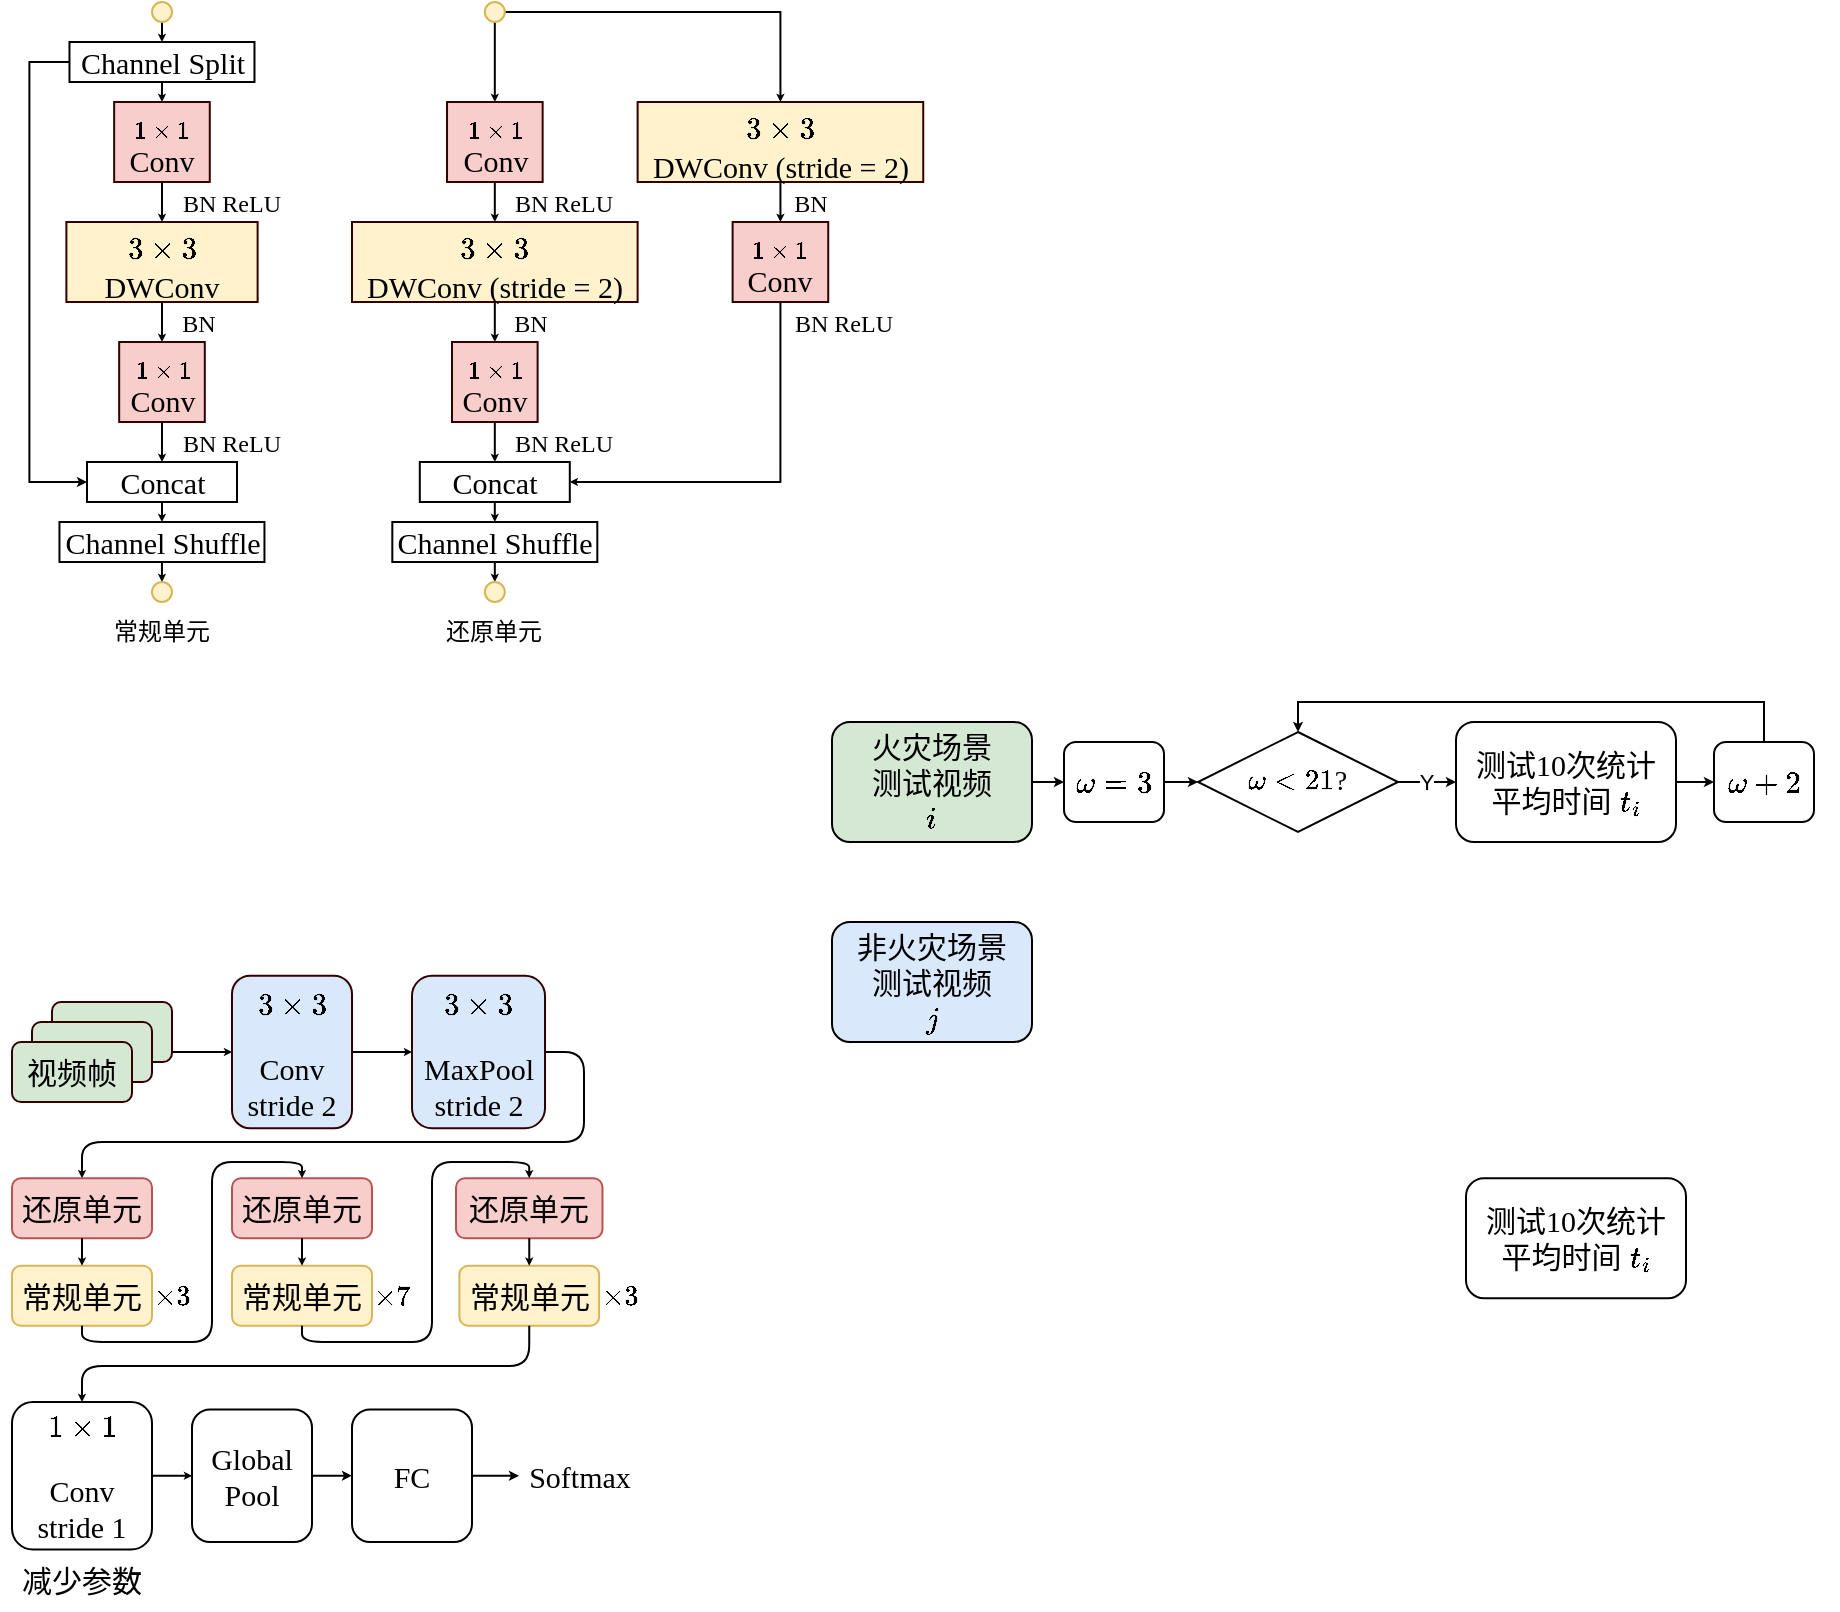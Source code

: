 <mxfile version="24.4.4" type="github">
  <diagram name="第 1 页" id="c18BtxupdOjtGE5lwTED">
    <mxGraphModel dx="1195" dy="658" grid="1" gridSize="10" guides="1" tooltips="1" connect="1" arrows="1" fold="1" page="1" pageScale="1" pageWidth="827" pageHeight="1169" math="1" shadow="0">
      <root>
        <mxCell id="0" />
        <mxCell id="1" parent="0" />
        <mxCell id="OIU73lLJAFTmNbv0Lwg5-47" value="" style="group" parent="1" vertex="1" connectable="0">
          <mxGeometry x="123.73" y="90" width="431.89" height="330" as="geometry" />
        </mxCell>
        <mxCell id="OIU73lLJAFTmNbv0Lwg5-22" value="&lt;font face=&quot;宋体&quot;&gt;常规单元&lt;/font&gt;" style="text;html=1;align=center;verticalAlign=middle;whiteSpace=wrap;rounded=0;" parent="OIU73lLJAFTmNbv0Lwg5-47" vertex="1">
          <mxGeometry x="21.25" y="300" width="60" height="30" as="geometry" />
        </mxCell>
        <mxCell id="OIU73lLJAFTmNbv0Lwg5-7" style="edgeStyle=orthogonalEdgeStyle;rounded=0;orthogonalLoop=1;jettySize=auto;html=1;exitX=0.5;exitY=1;exitDx=0;exitDy=0;entryX=0.5;entryY=0;entryDx=0;entryDy=0;endSize=1;startSize=1;" parent="OIU73lLJAFTmNbv0Lwg5-47" source="OIU73lLJAFTmNbv0Lwg5-1" target="OIU73lLJAFTmNbv0Lwg5-2" edge="1">
          <mxGeometry relative="1" as="geometry" />
        </mxCell>
        <mxCell id="OIU73lLJAFTmNbv0Lwg5-1" value="" style="ellipse;whiteSpace=wrap;html=1;aspect=fixed;fillColor=#fff2cc;strokeColor=#d6b656;container=0;" parent="OIU73lLJAFTmNbv0Lwg5-47" vertex="1">
          <mxGeometry x="46.27" width="10" height="10" as="geometry" />
        </mxCell>
        <mxCell id="OIU73lLJAFTmNbv0Lwg5-8" style="edgeStyle=orthogonalEdgeStyle;rounded=0;orthogonalLoop=1;jettySize=auto;html=1;exitX=0.5;exitY=1;exitDx=0;exitDy=0;entryX=0.5;entryY=0;entryDx=0;entryDy=0;endSize=1;startSize=1;" parent="OIU73lLJAFTmNbv0Lwg5-47" source="OIU73lLJAFTmNbv0Lwg5-2" target="OIU73lLJAFTmNbv0Lwg5-4" edge="1">
          <mxGeometry relative="1" as="geometry" />
        </mxCell>
        <mxCell id="OIU73lLJAFTmNbv0Lwg5-17" style="edgeStyle=orthogonalEdgeStyle;rounded=0;orthogonalLoop=1;jettySize=auto;html=1;exitX=0;exitY=0.5;exitDx=0;exitDy=0;entryX=0;entryY=0.5;entryDx=0;entryDy=0;endSize=2;" parent="OIU73lLJAFTmNbv0Lwg5-47" source="OIU73lLJAFTmNbv0Lwg5-2" target="OIU73lLJAFTmNbv0Lwg5-11" edge="1">
          <mxGeometry relative="1" as="geometry" />
        </mxCell>
        <mxCell id="OIU73lLJAFTmNbv0Lwg5-2" value="&lt;p&gt;&lt;font face=&quot;Times New Roman&quot; style=&quot;font-size: 15px;&quot;&gt;Channel Split&lt;/font&gt;&lt;/p&gt;" style="rounded=0;whiteSpace=wrap;html=1;container=0;" parent="OIU73lLJAFTmNbv0Lwg5-47" vertex="1">
          <mxGeometry x="5.01" y="20" width="92.5" height="20" as="geometry" />
        </mxCell>
        <mxCell id="OIU73lLJAFTmNbv0Lwg5-9" style="edgeStyle=orthogonalEdgeStyle;rounded=0;orthogonalLoop=1;jettySize=auto;html=1;exitX=0.5;exitY=1;exitDx=0;exitDy=0;entryX=0.5;entryY=0;entryDx=0;entryDy=0;endSize=1;" parent="OIU73lLJAFTmNbv0Lwg5-47" source="OIU73lLJAFTmNbv0Lwg5-4" target="OIU73lLJAFTmNbv0Lwg5-5" edge="1">
          <mxGeometry relative="1" as="geometry" />
        </mxCell>
        <mxCell id="OIU73lLJAFTmNbv0Lwg5-4" value="&lt;p style=&quot;line-height: 0%;&quot;&gt;&lt;font face=&quot;Times New Roman&quot;&gt;$$1\times1$$ &lt;span style=&quot;font-size: 15px;&quot;&gt;Conv&lt;/span&gt;&lt;/font&gt;&lt;/p&gt;" style="rounded=0;whiteSpace=wrap;html=1;fillColor=#f8cecc;strokeColor=#330000;align=center;container=0;" parent="OIU73lLJAFTmNbv0Lwg5-47" vertex="1">
          <mxGeometry x="27.35" y="50" width="47.81" height="40" as="geometry" />
        </mxCell>
        <mxCell id="OIU73lLJAFTmNbv0Lwg5-10" style="edgeStyle=orthogonalEdgeStyle;rounded=0;orthogonalLoop=1;jettySize=auto;html=1;exitX=0.5;exitY=1;exitDx=0;exitDy=0;entryX=0.5;entryY=0;entryDx=0;entryDy=0;startSize=1;endSize=1;" parent="OIU73lLJAFTmNbv0Lwg5-47" source="OIU73lLJAFTmNbv0Lwg5-5" target="OIU73lLJAFTmNbv0Lwg5-6" edge="1">
          <mxGeometry relative="1" as="geometry" />
        </mxCell>
        <mxCell id="OIU73lLJAFTmNbv0Lwg5-5" value="&lt;p style=&quot;line-height: 0%; font-size: 15px;&quot;&gt;&lt;font face=&quot;Times New Roman&quot;&gt;$$3\times3$$ DWConv&lt;/font&gt;&lt;/p&gt;" style="rounded=0;whiteSpace=wrap;html=1;fillColor=#fff2cc;strokeColor=#330000;align=center;spacing=2;container=0;verticalAlign=middle;" parent="OIU73lLJAFTmNbv0Lwg5-47" vertex="1">
          <mxGeometry x="3.46" y="110" width="95.62" height="40" as="geometry" />
        </mxCell>
        <mxCell id="OIU73lLJAFTmNbv0Lwg5-12" style="edgeStyle=orthogonalEdgeStyle;rounded=0;orthogonalLoop=1;jettySize=auto;html=1;exitX=0.5;exitY=1;exitDx=0;exitDy=0;entryX=0.5;entryY=0;entryDx=0;entryDy=0;endSize=1;" parent="OIU73lLJAFTmNbv0Lwg5-47" source="OIU73lLJAFTmNbv0Lwg5-6" target="OIU73lLJAFTmNbv0Lwg5-11" edge="1">
          <mxGeometry relative="1" as="geometry" />
        </mxCell>
        <mxCell id="OIU73lLJAFTmNbv0Lwg5-6" value="&lt;p style=&quot;line-height: 0%;&quot;&gt;&lt;font face=&quot;Times New Roman&quot;&gt;$$1\times1$$ &lt;span style=&quot;font-size: 15px;&quot;&gt;Conv&lt;/span&gt;&lt;/font&gt;&lt;/p&gt;" style="rounded=0;whiteSpace=wrap;html=1;fillColor=#f8cecc;strokeColor=#330000;align=center;container=0;" parent="OIU73lLJAFTmNbv0Lwg5-47" vertex="1">
          <mxGeometry x="29.86" y="170" width="42.81" height="40" as="geometry" />
        </mxCell>
        <mxCell id="OIU73lLJAFTmNbv0Lwg5-14" style="edgeStyle=orthogonalEdgeStyle;rounded=0;orthogonalLoop=1;jettySize=auto;html=1;exitX=0.5;exitY=1;exitDx=0;exitDy=0;entryX=0.5;entryY=0;entryDx=0;entryDy=0;endSize=1;" parent="OIU73lLJAFTmNbv0Lwg5-47" source="OIU73lLJAFTmNbv0Lwg5-11" target="OIU73lLJAFTmNbv0Lwg5-13" edge="1">
          <mxGeometry relative="1" as="geometry" />
        </mxCell>
        <mxCell id="OIU73lLJAFTmNbv0Lwg5-11" value="&lt;p&gt;&lt;font face=&quot;Times New Roman&quot; style=&quot;font-size: 15px;&quot;&gt;Concat&lt;/font&gt;&lt;/p&gt;" style="rounded=0;whiteSpace=wrap;html=1;container=0;" parent="OIU73lLJAFTmNbv0Lwg5-47" vertex="1">
          <mxGeometry x="13.77" y="230" width="75" height="20" as="geometry" />
        </mxCell>
        <mxCell id="OIU73lLJAFTmNbv0Lwg5-16" style="edgeStyle=orthogonalEdgeStyle;rounded=0;orthogonalLoop=1;jettySize=auto;html=1;exitX=0.5;exitY=1;exitDx=0;exitDy=0;entryX=0.5;entryY=0;entryDx=0;entryDy=0;endSize=1;" parent="OIU73lLJAFTmNbv0Lwg5-47" source="OIU73lLJAFTmNbv0Lwg5-13" target="OIU73lLJAFTmNbv0Lwg5-15" edge="1">
          <mxGeometry relative="1" as="geometry" />
        </mxCell>
        <mxCell id="OIU73lLJAFTmNbv0Lwg5-13" value="&lt;p&gt;&lt;span style=&quot;font-size: 15px;&quot;&gt;&lt;font face=&quot;Times New Roman&quot;&gt;Channel Shuffle&lt;/font&gt;&lt;/span&gt;&lt;/p&gt;" style="rounded=0;whiteSpace=wrap;html=1;container=0;" parent="OIU73lLJAFTmNbv0Lwg5-47" vertex="1">
          <mxGeometry y="260" width="102.5" height="20" as="geometry" />
        </mxCell>
        <mxCell id="OIU73lLJAFTmNbv0Lwg5-15" value="" style="ellipse;whiteSpace=wrap;html=1;aspect=fixed;fillColor=#fff2cc;strokeColor=#d6b656;container=0;" parent="OIU73lLJAFTmNbv0Lwg5-47" vertex="1">
          <mxGeometry x="46.26" y="290" width="10" height="10" as="geometry" />
        </mxCell>
        <mxCell id="OIU73lLJAFTmNbv0Lwg5-18" value="&lt;p style=&quot;line-height: 100%;&quot;&gt;&lt;font face=&quot;Times New Roman&quot;&gt;BN ReLU&lt;/font&gt;&lt;/p&gt;" style="text;html=1;align=center;verticalAlign=middle;whiteSpace=wrap;rounded=0;container=0;" parent="OIU73lLJAFTmNbv0Lwg5-47" vertex="1">
          <mxGeometry x="56.26" y="90" width="60" height="20" as="geometry" />
        </mxCell>
        <mxCell id="OIU73lLJAFTmNbv0Lwg5-19" value="&lt;p style=&quot;line-height: 100%;&quot;&gt;&lt;font face=&quot;Times New Roman&quot;&gt;BN ReLU&lt;/font&gt;&lt;/p&gt;" style="text;html=1;align=center;verticalAlign=middle;whiteSpace=wrap;rounded=0;container=0;" parent="OIU73lLJAFTmNbv0Lwg5-47" vertex="1">
          <mxGeometry x="56.26" y="210" width="60" height="20" as="geometry" />
        </mxCell>
        <mxCell id="OIU73lLJAFTmNbv0Lwg5-20" value="&lt;p style=&quot;line-height: 100%;&quot;&gt;&lt;font face=&quot;Times New Roman&quot;&gt;BN&amp;nbsp;&lt;/font&gt;&lt;/p&gt;" style="text;html=1;align=center;verticalAlign=middle;whiteSpace=wrap;rounded=0;container=0;" parent="OIU73lLJAFTmNbv0Lwg5-47" vertex="1">
          <mxGeometry x="56.26" y="150" width="30.01" height="20" as="geometry" />
        </mxCell>
        <mxCell id="OIU73lLJAFTmNbv0Lwg5-31" style="edgeStyle=orthogonalEdgeStyle;rounded=0;orthogonalLoop=1;jettySize=auto;html=1;exitX=0.5;exitY=1;exitDx=0;exitDy=0;entryX=0.5;entryY=0;entryDx=0;entryDy=0;endSize=1;" parent="OIU73lLJAFTmNbv0Lwg5-47" source="OIU73lLJAFTmNbv0Lwg5-23" target="OIU73lLJAFTmNbv0Lwg5-24" edge="1">
          <mxGeometry relative="1" as="geometry" />
        </mxCell>
        <mxCell id="OIU73lLJAFTmNbv0Lwg5-42" style="edgeStyle=orthogonalEdgeStyle;rounded=0;orthogonalLoop=1;jettySize=auto;html=1;exitX=1;exitY=0.5;exitDx=0;exitDy=0;entryX=0.5;entryY=0;entryDx=0;entryDy=0;endSize=1;" parent="OIU73lLJAFTmNbv0Lwg5-47" source="OIU73lLJAFTmNbv0Lwg5-23" target="OIU73lLJAFTmNbv0Lwg5-40" edge="1">
          <mxGeometry relative="1" as="geometry" />
        </mxCell>
        <mxCell id="OIU73lLJAFTmNbv0Lwg5-23" value="" style="ellipse;whiteSpace=wrap;html=1;aspect=fixed;fillColor=#fff2cc;strokeColor=#d6b656;container=0;" parent="OIU73lLJAFTmNbv0Lwg5-47" vertex="1">
          <mxGeometry x="212.68" width="10" height="10" as="geometry" />
        </mxCell>
        <mxCell id="OIU73lLJAFTmNbv0Lwg5-32" style="edgeStyle=orthogonalEdgeStyle;rounded=0;orthogonalLoop=1;jettySize=auto;html=1;exitX=0.5;exitY=1;exitDx=0;exitDy=0;entryX=0.5;entryY=0;entryDx=0;entryDy=0;endSize=1;" parent="OIU73lLJAFTmNbv0Lwg5-47" source="OIU73lLJAFTmNbv0Lwg5-24" target="OIU73lLJAFTmNbv0Lwg5-25" edge="1">
          <mxGeometry relative="1" as="geometry" />
        </mxCell>
        <mxCell id="OIU73lLJAFTmNbv0Lwg5-24" value="&lt;p style=&quot;line-height: 0%;&quot;&gt;&lt;font face=&quot;Times New Roman&quot;&gt;$$1\times1$$ &lt;span style=&quot;font-size: 15px;&quot;&gt;Conv&lt;/span&gt;&lt;/font&gt;&lt;/p&gt;" style="rounded=0;whiteSpace=wrap;html=1;fillColor=#f8cecc;strokeColor=#330000;align=center;container=0;" parent="OIU73lLJAFTmNbv0Lwg5-47" vertex="1">
          <mxGeometry x="193.78" y="50" width="47.81" height="40" as="geometry" />
        </mxCell>
        <mxCell id="OIU73lLJAFTmNbv0Lwg5-35" style="edgeStyle=orthogonalEdgeStyle;rounded=0;orthogonalLoop=1;jettySize=auto;html=1;exitX=0.5;exitY=1;exitDx=0;exitDy=0;entryX=0.5;entryY=0;entryDx=0;entryDy=0;endSize=1;" parent="OIU73lLJAFTmNbv0Lwg5-47" source="OIU73lLJAFTmNbv0Lwg5-25" target="OIU73lLJAFTmNbv0Lwg5-26" edge="1">
          <mxGeometry relative="1" as="geometry" />
        </mxCell>
        <mxCell id="OIU73lLJAFTmNbv0Lwg5-25" value="&lt;p style=&quot;line-height: 0%; font-size: 15px;&quot;&gt;&lt;font face=&quot;Times New Roman&quot;&gt;$$3\times3$$ DWConv (stride = 2)&lt;/font&gt;&lt;/p&gt;" style="rounded=0;whiteSpace=wrap;html=1;fillColor=#fff2cc;strokeColor=#330000;align=center;spacing=2;container=0;" parent="OIU73lLJAFTmNbv0Lwg5-47" vertex="1">
          <mxGeometry x="146.27" y="110" width="142.81" height="40" as="geometry" />
        </mxCell>
        <mxCell id="OIU73lLJAFTmNbv0Lwg5-36" style="edgeStyle=orthogonalEdgeStyle;rounded=0;orthogonalLoop=1;jettySize=auto;html=1;exitX=0.5;exitY=1;exitDx=0;exitDy=0;entryX=0.5;entryY=0;entryDx=0;entryDy=0;endSize=1;" parent="OIU73lLJAFTmNbv0Lwg5-47" source="OIU73lLJAFTmNbv0Lwg5-26" target="OIU73lLJAFTmNbv0Lwg5-27" edge="1">
          <mxGeometry relative="1" as="geometry" />
        </mxCell>
        <mxCell id="OIU73lLJAFTmNbv0Lwg5-26" value="&lt;p style=&quot;line-height: 0%;&quot;&gt;&lt;font face=&quot;Times New Roman&quot;&gt;$$1\times1$$ &lt;span style=&quot;font-size: 15px;&quot;&gt;Conv&lt;/span&gt;&lt;/font&gt;&lt;/p&gt;" style="rounded=0;whiteSpace=wrap;html=1;fillColor=#f8cecc;strokeColor=#330000;align=center;container=0;" parent="OIU73lLJAFTmNbv0Lwg5-47" vertex="1">
          <mxGeometry x="196.27" y="170" width="42.81" height="40" as="geometry" />
        </mxCell>
        <mxCell id="OIU73lLJAFTmNbv0Lwg5-38" style="edgeStyle=orthogonalEdgeStyle;rounded=0;orthogonalLoop=1;jettySize=auto;html=1;exitX=0.5;exitY=1;exitDx=0;exitDy=0;entryX=0.5;entryY=0;entryDx=0;entryDy=0;endSize=1;" parent="OIU73lLJAFTmNbv0Lwg5-47" source="OIU73lLJAFTmNbv0Lwg5-27" target="OIU73lLJAFTmNbv0Lwg5-28" edge="1">
          <mxGeometry relative="1" as="geometry" />
        </mxCell>
        <mxCell id="OIU73lLJAFTmNbv0Lwg5-27" value="&lt;p&gt;&lt;font face=&quot;Times New Roman&quot; style=&quot;font-size: 15px;&quot;&gt;Concat&lt;/font&gt;&lt;/p&gt;" style="rounded=0;whiteSpace=wrap;html=1;container=0;" parent="OIU73lLJAFTmNbv0Lwg5-47" vertex="1">
          <mxGeometry x="180.17" y="230" width="75" height="20" as="geometry" />
        </mxCell>
        <mxCell id="OIU73lLJAFTmNbv0Lwg5-39" style="edgeStyle=orthogonalEdgeStyle;rounded=0;orthogonalLoop=1;jettySize=auto;html=1;exitX=0.5;exitY=1;exitDx=0;exitDy=0;entryX=0.5;entryY=0;entryDx=0;entryDy=0;endSize=1;" parent="OIU73lLJAFTmNbv0Lwg5-47" source="OIU73lLJAFTmNbv0Lwg5-28" target="OIU73lLJAFTmNbv0Lwg5-29" edge="1">
          <mxGeometry relative="1" as="geometry" />
        </mxCell>
        <mxCell id="OIU73lLJAFTmNbv0Lwg5-28" value="&lt;p&gt;&lt;span style=&quot;font-size: 15px;&quot;&gt;&lt;font face=&quot;Times New Roman&quot;&gt;Channel Shuffle&lt;/font&gt;&lt;/span&gt;&lt;/p&gt;" style="rounded=0;whiteSpace=wrap;html=1;container=0;" parent="OIU73lLJAFTmNbv0Lwg5-47" vertex="1">
          <mxGeometry x="166.43" y="260" width="102.5" height="20" as="geometry" />
        </mxCell>
        <mxCell id="OIU73lLJAFTmNbv0Lwg5-29" value="" style="ellipse;whiteSpace=wrap;html=1;aspect=fixed;fillColor=#fff2cc;strokeColor=#d6b656;container=0;" parent="OIU73lLJAFTmNbv0Lwg5-47" vertex="1">
          <mxGeometry x="212.68" y="290" width="10" height="10" as="geometry" />
        </mxCell>
        <mxCell id="OIU73lLJAFTmNbv0Lwg5-30" value="&lt;font face=&quot;宋体&quot;&gt;还原单元&lt;/font&gt;" style="text;html=1;align=center;verticalAlign=middle;whiteSpace=wrap;rounded=0;" parent="OIU73lLJAFTmNbv0Lwg5-47" vertex="1">
          <mxGeometry x="187.68" y="300" width="60" height="30" as="geometry" />
        </mxCell>
        <mxCell id="OIU73lLJAFTmNbv0Lwg5-33" value="&lt;p style=&quot;line-height: 100%;&quot;&gt;&lt;font face=&quot;Times New Roman&quot;&gt;BN ReLU&lt;/font&gt;&lt;/p&gt;" style="text;html=1;align=center;verticalAlign=middle;whiteSpace=wrap;rounded=0;container=0;" parent="OIU73lLJAFTmNbv0Lwg5-47" vertex="1">
          <mxGeometry x="222.68" y="90" width="60" height="20" as="geometry" />
        </mxCell>
        <mxCell id="OIU73lLJAFTmNbv0Lwg5-34" value="&lt;p style=&quot;line-height: 100%;&quot;&gt;&lt;font face=&quot;Times New Roman&quot;&gt;BN&amp;nbsp;&lt;/font&gt;&lt;/p&gt;" style="text;html=1;align=center;verticalAlign=middle;whiteSpace=wrap;rounded=0;container=0;" parent="OIU73lLJAFTmNbv0Lwg5-47" vertex="1">
          <mxGeometry x="222.68" y="150" width="30.01" height="20" as="geometry" />
        </mxCell>
        <mxCell id="OIU73lLJAFTmNbv0Lwg5-37" value="&lt;p style=&quot;line-height: 100%;&quot;&gt;&lt;font face=&quot;Times New Roman&quot;&gt;BN ReLU&lt;/font&gt;&lt;/p&gt;" style="text;html=1;align=center;verticalAlign=middle;whiteSpace=wrap;rounded=0;container=0;" parent="OIU73lLJAFTmNbv0Lwg5-47" vertex="1">
          <mxGeometry x="222.68" y="210" width="60" height="20" as="geometry" />
        </mxCell>
        <mxCell id="OIU73lLJAFTmNbv0Lwg5-43" style="edgeStyle=orthogonalEdgeStyle;rounded=0;orthogonalLoop=1;jettySize=auto;html=1;exitX=0.5;exitY=1;exitDx=0;exitDy=0;entryX=0.5;entryY=0;entryDx=0;entryDy=0;endSize=1;" parent="OIU73lLJAFTmNbv0Lwg5-47" source="OIU73lLJAFTmNbv0Lwg5-40" target="OIU73lLJAFTmNbv0Lwg5-41" edge="1">
          <mxGeometry relative="1" as="geometry" />
        </mxCell>
        <mxCell id="OIU73lLJAFTmNbv0Lwg5-40" value="&lt;p style=&quot;line-height: 0%; font-size: 15px;&quot;&gt;&lt;font face=&quot;Times New Roman&quot;&gt;$$3\times3$$ DWConv (stride = 2)&lt;/font&gt;&lt;/p&gt;" style="rounded=0;whiteSpace=wrap;html=1;fillColor=#fff2cc;strokeColor=#330000;align=center;spacing=2;container=0;" parent="OIU73lLJAFTmNbv0Lwg5-47" vertex="1">
          <mxGeometry x="289.08" y="50" width="142.81" height="40" as="geometry" />
        </mxCell>
        <mxCell id="OIU73lLJAFTmNbv0Lwg5-45" style="edgeStyle=orthogonalEdgeStyle;rounded=0;orthogonalLoop=1;jettySize=auto;html=1;exitX=0.5;exitY=1;exitDx=0;exitDy=0;entryX=1;entryY=0.5;entryDx=0;entryDy=0;endSize=1;" parent="OIU73lLJAFTmNbv0Lwg5-47" source="OIU73lLJAFTmNbv0Lwg5-41" target="OIU73lLJAFTmNbv0Lwg5-27" edge="1">
          <mxGeometry relative="1" as="geometry" />
        </mxCell>
        <mxCell id="OIU73lLJAFTmNbv0Lwg5-41" value="&lt;p style=&quot;line-height: 0%;&quot;&gt;&lt;font face=&quot;Times New Roman&quot;&gt;$$1\times1$$ &lt;span style=&quot;font-size: 15px;&quot;&gt;Conv&lt;/span&gt;&lt;/font&gt;&lt;/p&gt;" style="rounded=0;whiteSpace=wrap;html=1;fillColor=#f8cecc;strokeColor=#330000;align=center;container=0;" parent="OIU73lLJAFTmNbv0Lwg5-47" vertex="1">
          <mxGeometry x="336.58" y="110" width="47.81" height="40" as="geometry" />
        </mxCell>
        <mxCell id="OIU73lLJAFTmNbv0Lwg5-44" value="&lt;p style=&quot;line-height: 100%;&quot;&gt;&lt;font face=&quot;Times New Roman&quot;&gt;BN&amp;nbsp;&lt;/font&gt;&lt;/p&gt;" style="text;html=1;align=center;verticalAlign=middle;whiteSpace=wrap;rounded=0;container=0;" parent="OIU73lLJAFTmNbv0Lwg5-47" vertex="1">
          <mxGeometry x="362.68" y="90" width="30.01" height="20" as="geometry" />
        </mxCell>
        <mxCell id="OIU73lLJAFTmNbv0Lwg5-46" value="&lt;p style=&quot;line-height: 100%;&quot;&gt;&lt;font face=&quot;Times New Roman&quot;&gt;BN ReLU&lt;/font&gt;&lt;/p&gt;" style="text;html=1;align=center;verticalAlign=middle;whiteSpace=wrap;rounded=0;container=0;" parent="OIU73lLJAFTmNbv0Lwg5-47" vertex="1">
          <mxGeometry x="362.68" y="150" width="60" height="20" as="geometry" />
        </mxCell>
        <mxCell id="OIU73lLJAFTmNbv0Lwg5-58" style="edgeStyle=orthogonalEdgeStyle;rounded=0;orthogonalLoop=1;jettySize=auto;html=1;exitX=1;exitY=0.5;exitDx=0;exitDy=0;entryX=0;entryY=0.5;entryDx=0;entryDy=0;endSize=1;" parent="1" source="OIU73lLJAFTmNbv0Lwg5-53" target="OIU73lLJAFTmNbv0Lwg5-57" edge="1">
          <mxGeometry relative="1" as="geometry" />
        </mxCell>
        <mxCell id="OIU73lLJAFTmNbv0Lwg5-53" value="&lt;font style=&quot;font-size: 15px;&quot; face=&quot;Times New Roman&quot;&gt;$$3\times3$$ Conv stride 2&lt;/font&gt;" style="rounded=1;whiteSpace=wrap;html=1;fillColor=#dae8fc;strokeColor=#330000;verticalAlign=bottom;container=0;" parent="1" vertex="1">
          <mxGeometry x="210" y="576.88" width="60" height="76.25" as="geometry" />
        </mxCell>
        <mxCell id="OIU73lLJAFTmNbv0Lwg5-56" style="edgeStyle=orthogonalEdgeStyle;rounded=0;orthogonalLoop=1;jettySize=auto;html=1;exitX=1;exitY=0.5;exitDx=0;exitDy=0;endSize=1;" parent="1" source="OIU73lLJAFTmNbv0Lwg5-50" target="OIU73lLJAFTmNbv0Lwg5-53" edge="1">
          <mxGeometry relative="1" as="geometry" />
        </mxCell>
        <mxCell id="PvqPZiUf_urxd4wWOLA8-1" style="edgeStyle=orthogonalEdgeStyle;rounded=1;orthogonalLoop=1;jettySize=auto;html=1;exitX=1;exitY=0.5;exitDx=0;exitDy=0;entryX=0.5;entryY=0;entryDx=0;entryDy=0;curved=0;endSize=1;" parent="1" source="OIU73lLJAFTmNbv0Lwg5-57" target="OIU73lLJAFTmNbv0Lwg5-60" edge="1">
          <mxGeometry relative="1" as="geometry">
            <Array as="points">
              <mxPoint x="386" y="615" />
              <mxPoint x="386" y="660" />
              <mxPoint x="135" y="660" />
            </Array>
          </mxGeometry>
        </mxCell>
        <mxCell id="OIU73lLJAFTmNbv0Lwg5-57" value="&lt;font style=&quot;font-size: 15px;&quot; face=&quot;Times New Roman&quot;&gt;$$3\times3$$ MaxPool stride 2&lt;/font&gt;" style="rounded=1;whiteSpace=wrap;html=1;fillColor=#dae8fc;strokeColor=#330000;verticalAlign=bottom;container=0;" parent="1" vertex="1">
          <mxGeometry x="300" y="576.88" width="66.5" height="76.25" as="geometry" />
        </mxCell>
        <mxCell id="OIU73lLJAFTmNbv0Lwg5-85" style="edgeStyle=orthogonalEdgeStyle;rounded=0;orthogonalLoop=1;jettySize=auto;html=1;exitX=1;exitY=0.5;exitDx=0;exitDy=0;entryX=0;entryY=0.5;entryDx=0;entryDy=0;endSize=1;" parent="1" source="OIU73lLJAFTmNbv0Lwg5-81" target="OIU73lLJAFTmNbv0Lwg5-84" edge="1">
          <mxGeometry relative="1" as="geometry" />
        </mxCell>
        <mxCell id="OIU73lLJAFTmNbv0Lwg5-81" value="&lt;font face=&quot;Times New Roman&quot; style=&quot;font-size: 15px;&quot;&gt;$$1\times1$$ Conv stride 1&lt;/font&gt;" style="rounded=1;whiteSpace=wrap;html=1;verticalAlign=bottom;container=0;" parent="1" vertex="1">
          <mxGeometry x="100" y="790" width="70" height="73.75" as="geometry" />
        </mxCell>
        <mxCell id="OIU73lLJAFTmNbv0Lwg5-83" value="&lt;font face=&quot;宋体&quot; style=&quot;font-size: 15px;&quot;&gt;减少参数&lt;/font&gt;" style="text;html=1;align=center;verticalAlign=middle;whiteSpace=wrap;rounded=0;container=0;" parent="1" vertex="1">
          <mxGeometry x="95" y="863.75" width="80" height="30" as="geometry" />
        </mxCell>
        <mxCell id="P9guord5Bnv00MidAJpt-2" style="edgeStyle=orthogonalEdgeStyle;rounded=0;orthogonalLoop=1;jettySize=auto;html=1;exitX=1;exitY=0.5;exitDx=0;exitDy=0;entryX=0;entryY=0.5;entryDx=0;entryDy=0;endSize=2;" parent="1" source="OIU73lLJAFTmNbv0Lwg5-84" target="P9guord5Bnv00MidAJpt-1" edge="1">
          <mxGeometry relative="1" as="geometry" />
        </mxCell>
        <mxCell id="OIU73lLJAFTmNbv0Lwg5-84" value="&lt;font face=&quot;Times New Roman&quot; style=&quot;font-size: 15px;&quot;&gt;Global Pool&lt;/font&gt;" style="rounded=1;whiteSpace=wrap;html=1;verticalAlign=middle;container=0;" parent="1" vertex="1">
          <mxGeometry x="190" y="793.76" width="60" height="66.25" as="geometry" />
        </mxCell>
        <mxCell id="OIU73lLJAFTmNbv0Lwg5-86" value="&lt;font face=&quot;Times New Roman&quot; style=&quot;font-size: 15px;&quot;&gt;Softmax&lt;/font&gt;" style="text;html=1;align=center;verticalAlign=middle;whiteSpace=wrap;rounded=0;container=0;" parent="1" vertex="1">
          <mxGeometry x="353.5" y="811.87" width="60" height="30" as="geometry" />
        </mxCell>
        <mxCell id="OIU73lLJAFTmNbv0Lwg5-51" value="" style="rounded=1;whiteSpace=wrap;html=1;fillColor=#d5e8d4;strokeColor=#330000;container=0;" parent="1" vertex="1">
          <mxGeometry x="120" y="590" width="60" height="30" as="geometry" />
        </mxCell>
        <mxCell id="OIU73lLJAFTmNbv0Lwg5-50" value="" style="rounded=1;whiteSpace=wrap;html=1;fillColor=#d5e8d4;strokeColor=#330000;container=0;" parent="1" vertex="1">
          <mxGeometry x="110" y="600" width="60" height="30" as="geometry" />
        </mxCell>
        <mxCell id="OIU73lLJAFTmNbv0Lwg5-48" value="&lt;font face=&quot;宋体&quot; style=&quot;font-size: 15px;&quot;&gt;视频帧&lt;/font&gt;" style="rounded=1;whiteSpace=wrap;html=1;fillColor=#d5e8d4;strokeColor=#330000;container=0;" parent="1" vertex="1">
          <mxGeometry x="100" y="610" width="60" height="30" as="geometry" />
        </mxCell>
        <mxCell id="OIU73lLJAFTmNbv0Lwg5-96" value="" style="group" parent="1" vertex="1" connectable="0">
          <mxGeometry x="100" y="678.12" width="90" height="73.75" as="geometry" />
        </mxCell>
        <mxCell id="OIU73lLJAFTmNbv0Lwg5-60" value="&lt;font face=&quot;宋体&quot; style=&quot;font-size: 15px;&quot;&gt;还原单元&lt;/font&gt;" style="rounded=1;whiteSpace=wrap;html=1;fillColor=#f8cecc;strokeColor=#b85450;container=0;" parent="OIU73lLJAFTmNbv0Lwg5-96" vertex="1">
          <mxGeometry width="70" height="30" as="geometry" />
        </mxCell>
        <mxCell id="OIU73lLJAFTmNbv0Lwg5-61" value="&lt;font face=&quot;宋体&quot; style=&quot;font-size: 15px;&quot;&gt;常规单元&lt;/font&gt;" style="rounded=1;whiteSpace=wrap;html=1;fillColor=#fff2cc;strokeColor=#d6b656;container=0;" parent="OIU73lLJAFTmNbv0Lwg5-96" vertex="1">
          <mxGeometry y="43.75" width="70" height="30" as="geometry" />
        </mxCell>
        <mxCell id="OIU73lLJAFTmNbv0Lwg5-62" value="$$\times3$$" style="text;html=1;align=center;verticalAlign=middle;whiteSpace=wrap;rounded=0;container=0;" parent="OIU73lLJAFTmNbv0Lwg5-96" vertex="1">
          <mxGeometry x="70" y="48.75" width="20" height="20" as="geometry" />
        </mxCell>
        <mxCell id="OIU73lLJAFTmNbv0Lwg5-76" style="edgeStyle=orthogonalEdgeStyle;rounded=0;orthogonalLoop=1;jettySize=auto;html=1;exitX=0.5;exitY=1;exitDx=0;exitDy=0;entryX=0.5;entryY=0;entryDx=0;entryDy=0;endSize=1;" parent="OIU73lLJAFTmNbv0Lwg5-96" source="OIU73lLJAFTmNbv0Lwg5-60" target="OIU73lLJAFTmNbv0Lwg5-61" edge="1">
          <mxGeometry relative="1" as="geometry" />
        </mxCell>
        <mxCell id="OIU73lLJAFTmNbv0Lwg5-97" value="" style="group" parent="1" vertex="1" connectable="0">
          <mxGeometry x="210" y="678.12" width="90" height="73.75" as="geometry" />
        </mxCell>
        <mxCell id="OIU73lLJAFTmNbv0Lwg5-66" value="&lt;font face=&quot;宋体&quot; style=&quot;font-size: 15px;&quot;&gt;还原单元&lt;/font&gt;" style="rounded=1;whiteSpace=wrap;html=1;fillColor=#f8cecc;strokeColor=#b85450;container=0;" parent="OIU73lLJAFTmNbv0Lwg5-97" vertex="1">
          <mxGeometry width="70" height="30" as="geometry" />
        </mxCell>
        <mxCell id="OIU73lLJAFTmNbv0Lwg5-67" value="&lt;font face=&quot;宋体&quot; style=&quot;font-size: 15px;&quot;&gt;常规单元&lt;/font&gt;" style="rounded=1;whiteSpace=wrap;html=1;fillColor=#fff2cc;strokeColor=#d6b656;container=0;" parent="OIU73lLJAFTmNbv0Lwg5-97" vertex="1">
          <mxGeometry y="43.75" width="70" height="30" as="geometry" />
        </mxCell>
        <mxCell id="OIU73lLJAFTmNbv0Lwg5-68" value="$$\times7$$" style="text;html=1;align=center;verticalAlign=middle;whiteSpace=wrap;rounded=0;container=0;" parent="OIU73lLJAFTmNbv0Lwg5-97" vertex="1">
          <mxGeometry x="70" y="48.75" width="20" height="20" as="geometry" />
        </mxCell>
        <mxCell id="OIU73lLJAFTmNbv0Lwg5-94" style="edgeStyle=orthogonalEdgeStyle;rounded=0;orthogonalLoop=1;jettySize=auto;html=1;exitX=0.5;exitY=1;exitDx=0;exitDy=0;entryX=0.5;entryY=0;entryDx=0;entryDy=0;endSize=1;" parent="OIU73lLJAFTmNbv0Lwg5-97" source="OIU73lLJAFTmNbv0Lwg5-66" target="OIU73lLJAFTmNbv0Lwg5-67" edge="1">
          <mxGeometry relative="1" as="geometry" />
        </mxCell>
        <mxCell id="OIU73lLJAFTmNbv0Lwg5-98" value="" style="group" parent="1" vertex="1" connectable="0">
          <mxGeometry x="322.002" y="678.12" width="91.707" height="73.75" as="geometry" />
        </mxCell>
        <mxCell id="OIU73lLJAFTmNbv0Lwg5-71" value="&lt;font face=&quot;宋体&quot; style=&quot;font-size: 15px;&quot;&gt;还原单元&lt;/font&gt;" style="rounded=1;whiteSpace=wrap;html=1;fillColor=#f8cecc;strokeColor=#b85450;container=0;" parent="OIU73lLJAFTmNbv0Lwg5-98" vertex="1">
          <mxGeometry width="73.245" height="30" as="geometry" />
        </mxCell>
        <mxCell id="OIU73lLJAFTmNbv0Lwg5-72" value="&lt;font face=&quot;宋体&quot; style=&quot;font-size: 15px;&quot;&gt;常规单元&lt;/font&gt;" style="rounded=1;whiteSpace=wrap;html=1;fillColor=#fff2cc;strokeColor=#d6b656;container=0;" parent="OIU73lLJAFTmNbv0Lwg5-98" vertex="1">
          <mxGeometry x="1.683" y="43.75" width="69.88" height="30" as="geometry" />
        </mxCell>
        <mxCell id="OIU73lLJAFTmNbv0Lwg5-73" value="$$\times3$$" style="text;html=1;align=center;verticalAlign=middle;whiteSpace=wrap;rounded=0;container=0;" parent="OIU73lLJAFTmNbv0Lwg5-98" vertex="1">
          <mxGeometry x="73.246" y="48.75" width="18.462" height="20" as="geometry" />
        </mxCell>
        <mxCell id="OIU73lLJAFTmNbv0Lwg5-80" style="edgeStyle=orthogonalEdgeStyle;rounded=0;orthogonalLoop=1;jettySize=auto;html=1;exitX=0.5;exitY=1;exitDx=0;exitDy=0;entryX=0.5;entryY=0;entryDx=0;entryDy=0;endSize=1;" parent="OIU73lLJAFTmNbv0Lwg5-98" source="OIU73lLJAFTmNbv0Lwg5-71" target="OIU73lLJAFTmNbv0Lwg5-72" edge="1">
          <mxGeometry relative="1" as="geometry" />
        </mxCell>
        <mxCell id="PvqPZiUf_urxd4wWOLA8-2" style="edgeStyle=orthogonalEdgeStyle;rounded=1;orthogonalLoop=1;jettySize=auto;html=1;exitX=0.5;exitY=1;exitDx=0;exitDy=0;entryX=0.5;entryY=0;entryDx=0;entryDy=0;curved=0;endSize=1;" parent="1" source="OIU73lLJAFTmNbv0Lwg5-61" target="OIU73lLJAFTmNbv0Lwg5-66" edge="1">
          <mxGeometry relative="1" as="geometry">
            <Array as="points">
              <mxPoint x="135" y="760" />
              <mxPoint x="200" y="760" />
              <mxPoint x="200" y="670" />
              <mxPoint x="245" y="670" />
            </Array>
          </mxGeometry>
        </mxCell>
        <mxCell id="PvqPZiUf_urxd4wWOLA8-3" style="edgeStyle=orthogonalEdgeStyle;rounded=1;orthogonalLoop=1;jettySize=auto;html=1;exitX=0.5;exitY=1;exitDx=0;exitDy=0;entryX=0.5;entryY=0;entryDx=0;entryDy=0;curved=0;endSize=1;" parent="1" source="OIU73lLJAFTmNbv0Lwg5-67" target="OIU73lLJAFTmNbv0Lwg5-71" edge="1">
          <mxGeometry relative="1" as="geometry">
            <Array as="points">
              <mxPoint x="245" y="760" />
              <mxPoint x="310" y="760" />
              <mxPoint x="310" y="670" />
              <mxPoint x="359" y="670" />
            </Array>
          </mxGeometry>
        </mxCell>
        <mxCell id="PvqPZiUf_urxd4wWOLA8-4" style="edgeStyle=orthogonalEdgeStyle;rounded=1;orthogonalLoop=1;jettySize=auto;html=1;exitX=0.5;exitY=1;exitDx=0;exitDy=0;entryX=0.5;entryY=0;entryDx=0;entryDy=0;curved=0;endSize=1;" parent="1" source="OIU73lLJAFTmNbv0Lwg5-72" target="OIU73lLJAFTmNbv0Lwg5-81" edge="1">
          <mxGeometry relative="1" as="geometry">
            <Array as="points">
              <mxPoint x="359" y="772" />
              <mxPoint x="135" y="772" />
            </Array>
          </mxGeometry>
        </mxCell>
        <mxCell id="P9guord5Bnv00MidAJpt-3" style="edgeStyle=orthogonalEdgeStyle;rounded=0;orthogonalLoop=1;jettySize=auto;html=1;exitX=1;exitY=0.5;exitDx=0;exitDy=0;entryX=0;entryY=0.5;entryDx=0;entryDy=0;endSize=2;" parent="1" source="P9guord5Bnv00MidAJpt-1" target="OIU73lLJAFTmNbv0Lwg5-86" edge="1">
          <mxGeometry relative="1" as="geometry" />
        </mxCell>
        <mxCell id="P9guord5Bnv00MidAJpt-1" value="&lt;font face=&quot;Times New Roman&quot; style=&quot;font-size: 15px;&quot;&gt;FC&lt;/font&gt;" style="rounded=1;whiteSpace=wrap;html=1;verticalAlign=middle;container=0;" parent="1" vertex="1">
          <mxGeometry x="270" y="793.74" width="60" height="66.25" as="geometry" />
        </mxCell>
        <mxCell id="jHR6YxAc6EjQOpSINYbP-8" style="edgeStyle=orthogonalEdgeStyle;rounded=0;orthogonalLoop=1;jettySize=auto;html=1;exitX=1;exitY=0.5;exitDx=0;exitDy=0;entryX=0;entryY=0.5;entryDx=0;entryDy=0;endSize=2;" edge="1" parent="1" source="jHR6YxAc6EjQOpSINYbP-4" target="jHR6YxAc6EjQOpSINYbP-7">
          <mxGeometry relative="1" as="geometry" />
        </mxCell>
        <mxCell id="jHR6YxAc6EjQOpSINYbP-4" value="火灾场景&lt;div&gt;测试视频&lt;/div&gt;&lt;div&gt;&lt;font face=&quot;Times New Roman&quot;&gt;\(i\)&lt;/font&gt;&lt;/div&gt;" style="rounded=1;whiteSpace=wrap;html=1;fillColor=#d5e8d4;strokeColor=#000000;fontFamily=宋体;fontSize=15;" vertex="1" parent="1">
          <mxGeometry x="510" y="450" width="100" height="60" as="geometry" />
        </mxCell>
        <mxCell id="jHR6YxAc6EjQOpSINYbP-5" value="非火灾场景&lt;div&gt;测试视频&lt;/div&gt;&lt;div&gt;&lt;font face=&quot;Times New Roman&quot;&gt;\(j\)&lt;/font&gt;&lt;/div&gt;" style="rounded=1;whiteSpace=wrap;html=1;fillColor=#dae8fc;strokeColor=#000000;fontFamily=宋体;fontSize=15;" vertex="1" parent="1">
          <mxGeometry x="510" y="550" width="100" height="60" as="geometry" />
        </mxCell>
        <mxCell id="jHR6YxAc6EjQOpSINYbP-16" style="edgeStyle=orthogonalEdgeStyle;rounded=0;orthogonalLoop=1;jettySize=auto;html=1;exitX=1;exitY=0.5;exitDx=0;exitDy=0;entryX=0;entryY=0.5;entryDx=0;entryDy=0;endSize=2;" edge="1" parent="1" source="jHR6YxAc6EjQOpSINYbP-7" target="jHR6YxAc6EjQOpSINYbP-12">
          <mxGeometry relative="1" as="geometry" />
        </mxCell>
        <mxCell id="jHR6YxAc6EjQOpSINYbP-7" value="&lt;font face=&quot;Times New Roman&quot;&gt;\(\omega=3\)&lt;/font&gt;" style="rounded=1;whiteSpace=wrap;html=1;fontFamily=宋体;fontSize=15;" vertex="1" parent="1">
          <mxGeometry x="626" y="460" width="50" height="40" as="geometry" />
        </mxCell>
        <mxCell id="jHR6YxAc6EjQOpSINYbP-19" style="edgeStyle=orthogonalEdgeStyle;rounded=0;orthogonalLoop=1;jettySize=auto;html=1;exitX=1;exitY=0.5;exitDx=0;exitDy=0;entryX=0;entryY=0.5;entryDx=0;entryDy=0;endSize=2;" edge="1" parent="1" source="jHR6YxAc6EjQOpSINYbP-9" target="jHR6YxAc6EjQOpSINYbP-14">
          <mxGeometry relative="1" as="geometry" />
        </mxCell>
        <mxCell id="jHR6YxAc6EjQOpSINYbP-9" value="&lt;div style=&quot;&quot;&gt;&lt;font style=&quot;background-color: initial;&quot; face=&quot;宋体&quot;&gt;测试&lt;/font&gt;&lt;font style=&quot;background-color: initial;&quot; face=&quot;Times New Roman&quot;&gt;10&lt;/font&gt;&lt;font style=&quot;background-color: initial;&quot; face=&quot;宋体&quot;&gt;次&lt;/font&gt;&lt;span style=&quot;background-color: initial;&quot;&gt;统计&lt;/span&gt;&lt;/div&gt;&lt;div style=&quot;&quot;&gt;&lt;span style=&quot;background-color: initial;&quot;&gt;平均时间&amp;nbsp;&lt;font face=&quot;Times New Roman&quot;&gt;\(t_i\)&lt;/font&gt;&lt;/span&gt;&lt;/div&gt;" style="rounded=1;whiteSpace=wrap;html=1;fontFamily=宋体;fontSize=15;align=center;" vertex="1" parent="1">
          <mxGeometry x="822" y="450" width="110" height="60" as="geometry" />
        </mxCell>
        <mxCell id="jHR6YxAc6EjQOpSINYbP-11" value="&lt;div style=&quot;&quot;&gt;&lt;font style=&quot;background-color: initial;&quot; face=&quot;宋体&quot;&gt;测试&lt;/font&gt;&lt;font style=&quot;background-color: initial;&quot; face=&quot;Times New Roman&quot;&gt;10&lt;/font&gt;&lt;font style=&quot;background-color: initial;&quot; face=&quot;宋体&quot;&gt;次&lt;/font&gt;&lt;span style=&quot;background-color: initial;&quot;&gt;统计&lt;/span&gt;&lt;/div&gt;&lt;div style=&quot;&quot;&gt;&lt;span style=&quot;background-color: initial;&quot;&gt;平均时间&amp;nbsp;&lt;font face=&quot;Times New Roman&quot;&gt;\(t_i\)&lt;/font&gt;&lt;/span&gt;&lt;/div&gt;" style="rounded=1;whiteSpace=wrap;html=1;fontFamily=宋体;fontSize=15;align=center;" vertex="1" parent="1">
          <mxGeometry x="827" y="678.12" width="110" height="60" as="geometry" />
        </mxCell>
        <mxCell id="jHR6YxAc6EjQOpSINYbP-17" style="edgeStyle=orthogonalEdgeStyle;rounded=0;orthogonalLoop=1;jettySize=auto;html=1;exitX=1;exitY=0.5;exitDx=0;exitDy=0;entryX=0;entryY=0.5;entryDx=0;entryDy=0;endSize=2;" edge="1" parent="1" source="jHR6YxAc6EjQOpSINYbP-12" target="jHR6YxAc6EjQOpSINYbP-9">
          <mxGeometry relative="1" as="geometry" />
        </mxCell>
        <mxCell id="jHR6YxAc6EjQOpSINYbP-18" value="Y" style="edgeLabel;html=1;align=center;verticalAlign=middle;resizable=0;points=[];" vertex="1" connectable="0" parent="jHR6YxAc6EjQOpSINYbP-17">
          <mxGeometry x="-0.056" relative="1" as="geometry">
            <mxPoint as="offset" />
          </mxGeometry>
        </mxCell>
        <mxCell id="jHR6YxAc6EjQOpSINYbP-12" value="&lt;font style=&quot;font-size: 14px;&quot; face=&quot;Times New Roman&quot;&gt;\(\omega&amp;lt;21\)?&lt;/font&gt;" style="rhombus;whiteSpace=wrap;html=1;" vertex="1" parent="1">
          <mxGeometry x="693" y="455" width="100" height="50" as="geometry" />
        </mxCell>
        <mxCell id="jHR6YxAc6EjQOpSINYbP-20" style="edgeStyle=orthogonalEdgeStyle;rounded=0;orthogonalLoop=1;jettySize=auto;html=1;exitX=0.5;exitY=0;exitDx=0;exitDy=0;entryX=0.5;entryY=0;entryDx=0;entryDy=0;endSize=2;" edge="1" parent="1" source="jHR6YxAc6EjQOpSINYbP-14" target="jHR6YxAc6EjQOpSINYbP-12">
          <mxGeometry relative="1" as="geometry">
            <Array as="points">
              <mxPoint x="976" y="440" />
              <mxPoint x="743" y="440" />
            </Array>
          </mxGeometry>
        </mxCell>
        <mxCell id="jHR6YxAc6EjQOpSINYbP-14" value="&lt;font face=&quot;Times New Roman&quot;&gt;\(\omega+2\)&lt;/font&gt;" style="rounded=1;whiteSpace=wrap;html=1;fontFamily=宋体;fontSize=15;" vertex="1" parent="1">
          <mxGeometry x="951" y="460" width="50" height="40" as="geometry" />
        </mxCell>
      </root>
    </mxGraphModel>
  </diagram>
</mxfile>
